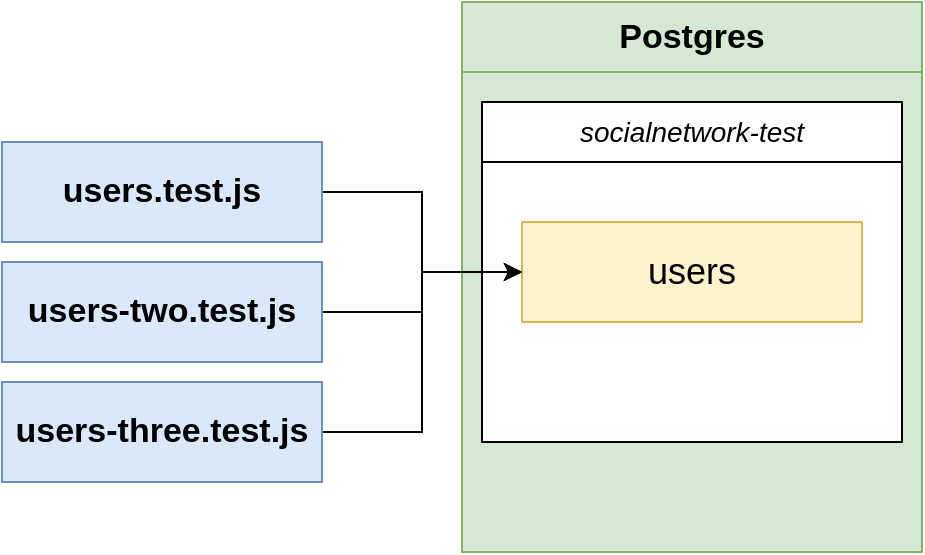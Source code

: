 <mxfile version="13.3.7" type="device" pages="11"><diagram id="vuDSCnmRpeo0D0nyXSw3" name="01 - parallel"><mxGraphModel dx="601" dy="370" grid="1" gridSize="10" guides="1" tooltips="1" connect="1" arrows="1" fold="1" page="1" pageScale="1" pageWidth="1920" pageHeight="1200" math="0" shadow="0"><root><mxCell id="0"/><mxCell id="1" parent="0"/><mxCell id="ft3cDRnlSaLujueHo6zO-4" value="" style="rounded=0;whiteSpace=wrap;html=1;fontSize=17;fillColor=#d5e8d4;strokeColor=#82b366;" vertex="1" parent="1"><mxGeometry x="800" y="335" width="230" height="240" as="geometry"/></mxCell><mxCell id="ft3cDRnlSaLujueHo6zO-5" value="Postgres" style="rounded=0;whiteSpace=wrap;html=1;fontSize=17;fillColor=#d5e8d4;strokeColor=#82b366;fontStyle=1" vertex="1" parent="1"><mxGeometry x="800" y="300" width="230" height="35" as="geometry"/></mxCell><mxCell id="ft3cDRnlSaLujueHo6zO-6" value="socialnetwork-test" style="rounded=0;whiteSpace=wrap;html=1;fontSize=14;fontStyle=2" vertex="1" parent="1"><mxGeometry x="810" y="350" width="210" height="30" as="geometry"/></mxCell><mxCell id="ft3cDRnlSaLujueHo6zO-7" value="" style="rounded=0;whiteSpace=wrap;html=1;fontSize=14;fontStyle=2" vertex="1" parent="1"><mxGeometry x="810" y="380" width="210" height="140" as="geometry"/></mxCell><mxCell id="ft3cDRnlSaLujueHo6zO-8" value="users" style="rounded=0;whiteSpace=wrap;html=1;fontSize=18;fillColor=#fff2cc;strokeColor=#d6b656;" vertex="1" parent="1"><mxGeometry x="830" y="410" width="170" height="50" as="geometry"/></mxCell><mxCell id="ft3cDRnlSaLujueHo6zO-11" style="edgeStyle=orthogonalEdgeStyle;rounded=0;orthogonalLoop=1;jettySize=auto;html=1;exitX=1;exitY=0.5;exitDx=0;exitDy=0;fontSize=14;" edge="1" parent="1" source="ft3cDRnlSaLujueHo6zO-1" target="ft3cDRnlSaLujueHo6zO-8"><mxGeometry relative="1" as="geometry"/></mxCell><mxCell id="ft3cDRnlSaLujueHo6zO-1" value="users.test.js" style="rounded=0;whiteSpace=wrap;html=1;fillColor=#dae8fc;strokeColor=#6c8ebf;fontStyle=1;fontSize=17;" vertex="1" parent="1"><mxGeometry x="570" y="370" width="160" height="50" as="geometry"/></mxCell><mxCell id="ft3cDRnlSaLujueHo6zO-12" style="edgeStyle=orthogonalEdgeStyle;rounded=0;orthogonalLoop=1;jettySize=auto;html=1;exitX=1;exitY=0.5;exitDx=0;exitDy=0;fontSize=14;" edge="1" parent="1" source="ft3cDRnlSaLujueHo6zO-2" target="ft3cDRnlSaLujueHo6zO-8"><mxGeometry relative="1" as="geometry"/></mxCell><mxCell id="ft3cDRnlSaLujueHo6zO-2" value="users-two.test.js" style="rounded=0;whiteSpace=wrap;html=1;fillColor=#dae8fc;strokeColor=#6c8ebf;fontStyle=1;fontSize=17;" vertex="1" parent="1"><mxGeometry x="570" y="430" width="160" height="50" as="geometry"/></mxCell><mxCell id="ft3cDRnlSaLujueHo6zO-14" style="edgeStyle=orthogonalEdgeStyle;rounded=0;orthogonalLoop=1;jettySize=auto;html=1;exitX=1;exitY=0.5;exitDx=0;exitDy=0;entryX=0;entryY=0.5;entryDx=0;entryDy=0;fontSize=14;" edge="1" parent="1" source="ft3cDRnlSaLujueHo6zO-3" target="ft3cDRnlSaLujueHo6zO-8"><mxGeometry relative="1" as="geometry"/></mxCell><mxCell id="ft3cDRnlSaLujueHo6zO-3" value="users-three.test.js" style="rounded=0;whiteSpace=wrap;html=1;fillColor=#dae8fc;strokeColor=#6c8ebf;fontStyle=1;fontSize=17;" vertex="1" parent="1"><mxGeometry x="570" y="490" width="160" height="50" as="geometry"/></mxCell></root></mxGraphModel></diagram><diagram id="CntzXAEx-nbScCWh3fRm" name="02 - db"><mxGraphModel dx="668" dy="412" grid="1" gridSize="10" guides="1" tooltips="1" connect="1" arrows="1" fold="1" page="1" pageScale="1" pageWidth="1920" pageHeight="1200" math="0" shadow="0"><root><mxCell id="CRnHemUaj2aZbQ3dBoL2-0"/><mxCell id="CRnHemUaj2aZbQ3dBoL2-1" parent="CRnHemUaj2aZbQ3dBoL2-0"/><mxCell id="t-bceWkKqr3QOYxH1Wuh-0" value="" style="rounded=0;whiteSpace=wrap;html=1;fontSize=17;fillColor=#d5e8d4;strokeColor=#82b366;" vertex="1" parent="CRnHemUaj2aZbQ3dBoL2-1"><mxGeometry x="800" y="335" width="230" height="295" as="geometry"/></mxCell><mxCell id="t-bceWkKqr3QOYxH1Wuh-1" value="Postgres" style="rounded=0;whiteSpace=wrap;html=1;fontSize=17;fillColor=#d5e8d4;strokeColor=#82b366;fontStyle=0" vertex="1" parent="CRnHemUaj2aZbQ3dBoL2-1"><mxGeometry x="800" y="300" width="230" height="35" as="geometry"/></mxCell><mxCell id="t-bceWkKqr3QOYxH1Wuh-2" value="socialnetwork-test-a" style="rounded=0;whiteSpace=wrap;html=1;fontSize=14;fontStyle=2" vertex="1" parent="CRnHemUaj2aZbQ3dBoL2-1"><mxGeometry x="810" y="350" width="210" height="30" as="geometry"/></mxCell><mxCell id="t-bceWkKqr3QOYxH1Wuh-3" value="" style="rounded=0;whiteSpace=wrap;html=1;fontSize=14;fontStyle=2" vertex="1" parent="CRnHemUaj2aZbQ3dBoL2-1"><mxGeometry x="810" y="380" width="210" height="50" as="geometry"/></mxCell><mxCell id="t-bceWkKqr3QOYxH1Wuh-4" value="users" style="rounded=0;whiteSpace=wrap;html=1;fontSize=18;fillColor=#fff2cc;strokeColor=#d6b656;" vertex="1" parent="CRnHemUaj2aZbQ3dBoL2-1"><mxGeometry x="825" y="388" width="180" height="30" as="geometry"/></mxCell><mxCell id="mavHOO6_C1VOex27pFKf-6" style="edgeStyle=orthogonalEdgeStyle;rounded=0;orthogonalLoop=1;jettySize=auto;html=1;exitX=1;exitY=0.5;exitDx=0;exitDy=0;fontSize=18;" edge="1" parent="CRnHemUaj2aZbQ3dBoL2-1" source="t-bceWkKqr3QOYxH1Wuh-6" target="t-bceWkKqr3QOYxH1Wuh-4"><mxGeometry relative="1" as="geometry"/></mxCell><mxCell id="t-bceWkKqr3QOYxH1Wuh-11" value="&lt;b&gt;Option #1&lt;br&gt;Each test file gets its own database&lt;br&gt;&lt;/b&gt;" style="rounded=0;whiteSpace=wrap;html=1;fontSize=18;fillColor=#f8cecc;strokeColor=#b85450;" vertex="1" parent="CRnHemUaj2aZbQ3dBoL2-1"><mxGeometry x="480" y="260" width="230" height="80" as="geometry"/></mxCell><mxCell id="mavHOO6_C1VOex27pFKf-0" value="socialnetwork-test-b" style="rounded=0;whiteSpace=wrap;html=1;fontSize=14;fontStyle=2" vertex="1" parent="CRnHemUaj2aZbQ3dBoL2-1"><mxGeometry x="810" y="440" width="210" height="30" as="geometry"/></mxCell><mxCell id="mavHOO6_C1VOex27pFKf-1" value="" style="rounded=0;whiteSpace=wrap;html=1;fontSize=14;fontStyle=2" vertex="1" parent="CRnHemUaj2aZbQ3dBoL2-1"><mxGeometry x="810" y="470" width="210" height="50" as="geometry"/></mxCell><mxCell id="mavHOO6_C1VOex27pFKf-2" value="users" style="rounded=0;whiteSpace=wrap;html=1;fontSize=18;fillColor=#fff2cc;strokeColor=#d6b656;" vertex="1" parent="CRnHemUaj2aZbQ3dBoL2-1"><mxGeometry x="825" y="478" width="180" height="30" as="geometry"/></mxCell><mxCell id="mavHOO6_C1VOex27pFKf-3" value="socialnetwork-test-c" style="rounded=0;whiteSpace=wrap;html=1;fontSize=14;fontStyle=2" vertex="1" parent="CRnHemUaj2aZbQ3dBoL2-1"><mxGeometry x="810" y="530" width="210" height="30" as="geometry"/></mxCell><mxCell id="mavHOO6_C1VOex27pFKf-4" value="" style="rounded=0;whiteSpace=wrap;html=1;fontSize=14;fontStyle=2" vertex="1" parent="CRnHemUaj2aZbQ3dBoL2-1"><mxGeometry x="810" y="560" width="210" height="50" as="geometry"/></mxCell><mxCell id="mavHOO6_C1VOex27pFKf-5" value="users" style="rounded=0;whiteSpace=wrap;html=1;fontSize=18;fillColor=#fff2cc;strokeColor=#d6b656;" vertex="1" parent="CRnHemUaj2aZbQ3dBoL2-1"><mxGeometry x="825" y="568" width="180" height="30" as="geometry"/></mxCell><mxCell id="t-bceWkKqr3QOYxH1Wuh-6" value="users.test.js" style="rounded=0;whiteSpace=wrap;html=1;fillColor=#dae8fc;strokeColor=#6c8ebf;fontStyle=0;fontSize=17;" vertex="1" parent="CRnHemUaj2aZbQ3dBoL2-1"><mxGeometry x="600" y="378" width="160" height="50" as="geometry"/></mxCell><mxCell id="mavHOO6_C1VOex27pFKf-8" style="edgeStyle=orthogonalEdgeStyle;rounded=0;orthogonalLoop=1;jettySize=auto;html=1;exitX=1;exitY=0.5;exitDx=0;exitDy=0;fontSize=18;" edge="1" parent="CRnHemUaj2aZbQ3dBoL2-1" source="t-bceWkKqr3QOYxH1Wuh-8" target="mavHOO6_C1VOex27pFKf-2"><mxGeometry relative="1" as="geometry"/></mxCell><mxCell id="t-bceWkKqr3QOYxH1Wuh-8" value="users-two.test.js" style="rounded=0;whiteSpace=wrap;html=1;fillColor=#dae8fc;strokeColor=#6c8ebf;fontStyle=0;fontSize=17;" vertex="1" parent="CRnHemUaj2aZbQ3dBoL2-1"><mxGeometry x="600" y="468" width="160" height="50" as="geometry"/></mxCell><mxCell id="mavHOO6_C1VOex27pFKf-9" style="edgeStyle=orthogonalEdgeStyle;rounded=0;orthogonalLoop=1;jettySize=auto;html=1;exitX=1;exitY=0.5;exitDx=0;exitDy=0;fontSize=18;" edge="1" parent="CRnHemUaj2aZbQ3dBoL2-1" source="t-bceWkKqr3QOYxH1Wuh-10" target="mavHOO6_C1VOex27pFKf-5"><mxGeometry relative="1" as="geometry"/></mxCell><mxCell id="t-bceWkKqr3QOYxH1Wuh-10" value="users-three.test.js" style="rounded=0;whiteSpace=wrap;html=1;fillColor=#dae8fc;strokeColor=#6c8ebf;fontStyle=0;fontSize=17;" vertex="1" parent="CRnHemUaj2aZbQ3dBoL2-1"><mxGeometry x="600" y="558" width="160" height="50" as="geometry"/></mxCell></root></mxGraphModel></diagram><diagram name="03 - schema" id="3Y2KND5anXi8g6RVpMYr"><mxGraphModel dx="715" dy="441" grid="1" gridSize="10" guides="1" tooltips="1" connect="1" arrows="1" fold="1" page="1" pageScale="1" pageWidth="1920" pageHeight="1200" math="0" shadow="0"><root><mxCell id="ctQiX5KwReds6U6XEX2a-0"/><mxCell id="ctQiX5KwReds6U6XEX2a-1" parent="ctQiX5KwReds6U6XEX2a-0"/><mxCell id="ctQiX5KwReds6U6XEX2a-2" value="" style="rounded=0;whiteSpace=wrap;html=1;fontSize=17;fillColor=#d5e8d4;strokeColor=#82b366;" vertex="1" parent="ctQiX5KwReds6U6XEX2a-1"><mxGeometry x="800" y="335" width="260" height="325" as="geometry"/></mxCell><mxCell id="ctQiX5KwReds6U6XEX2a-3" value="Postgres" style="rounded=0;whiteSpace=wrap;html=1;fontSize=17;fillColor=#d5e8d4;strokeColor=#82b366;fontStyle=0" vertex="1" parent="ctQiX5KwReds6U6XEX2a-1"><mxGeometry x="800" y="300" width="260" height="35" as="geometry"/></mxCell><mxCell id="ctQiX5KwReds6U6XEX2a-4" value="socialnetwork-test" style="rounded=0;whiteSpace=wrap;html=1;fontSize=14;fontStyle=2" vertex="1" parent="ctQiX5KwReds6U6XEX2a-1"><mxGeometry x="810" y="350" width="240" height="30" as="geometry"/></mxCell><mxCell id="ctQiX5KwReds6U6XEX2a-5" value="" style="rounded=0;whiteSpace=wrap;html=1;fontSize=14;fontStyle=2" vertex="1" parent="ctQiX5KwReds6U6XEX2a-1"><mxGeometry x="810" y="380" width="240" height="270" as="geometry"/></mxCell><mxCell id="ctQiX5KwReds6U6XEX2a-8" value="&lt;b&gt;Option #2&lt;br&gt;Each test file gets its own schema&lt;br&gt;&lt;/b&gt;" style="rounded=0;whiteSpace=wrap;html=1;fontSize=18;fillColor=#f8cecc;strokeColor=#b85450;" vertex="1" parent="ctQiX5KwReds6U6XEX2a-1"><mxGeometry x="480" y="290" width="230" height="80" as="geometry"/></mxCell><mxCell id="ctQiX5KwReds6U6XEX2a-20" value="Schema A" style="rounded=0;whiteSpace=wrap;html=1;fillColor=#e1d5e7;strokeColor=#9673a6;fontStyle=1;fontSize=17;" vertex="1" parent="ctQiX5KwReds6U6XEX2a-1"><mxGeometry x="820" y="388" width="220" height="32" as="geometry"/></mxCell><mxCell id="ctQiX5KwReds6U6XEX2a-21" value="" style="rounded=0;whiteSpace=wrap;html=1;fillColor=#e1d5e7;strokeColor=#9673a6;fontStyle=0;fontSize=17;" vertex="1" parent="ctQiX5KwReds6U6XEX2a-1"><mxGeometry x="820" y="420" width="220" height="40" as="geometry"/></mxCell><mxCell id="ctQiX5KwReds6U6XEX2a-6" value="users" style="rounded=0;whiteSpace=wrap;html=1;fontSize=18;fillColor=#fff2cc;strokeColor=#d6b656;" vertex="1" parent="ctQiX5KwReds6U6XEX2a-1"><mxGeometry x="870" y="425" width="120" height="30" as="geometry"/></mxCell><mxCell id="ctQiX5KwReds6U6XEX2a-22" value="Schema B" style="rounded=0;whiteSpace=wrap;html=1;fillColor=#e1d5e7;strokeColor=#9673a6;fontStyle=1;fontSize=17;" vertex="1" parent="ctQiX5KwReds6U6XEX2a-1"><mxGeometry x="820" y="480" width="220" height="32" as="geometry"/></mxCell><mxCell id="ctQiX5KwReds6U6XEX2a-23" value="" style="rounded=0;whiteSpace=wrap;html=1;fillColor=#e1d5e7;strokeColor=#9673a6;fontStyle=0;fontSize=17;" vertex="1" parent="ctQiX5KwReds6U6XEX2a-1"><mxGeometry x="820" y="512" width="220" height="40" as="geometry"/></mxCell><mxCell id="ctQiX5KwReds6U6XEX2a-24" value="users" style="rounded=0;whiteSpace=wrap;html=1;fontSize=18;fillColor=#fff2cc;strokeColor=#d6b656;" vertex="1" parent="ctQiX5KwReds6U6XEX2a-1"><mxGeometry x="870" y="517" width="120" height="30" as="geometry"/></mxCell><mxCell id="ctQiX5KwReds6U6XEX2a-25" value="Schema C" style="rounded=0;whiteSpace=wrap;html=1;fillColor=#e1d5e7;strokeColor=#9673a6;fontStyle=1;fontSize=17;" vertex="1" parent="ctQiX5KwReds6U6XEX2a-1"><mxGeometry x="820" y="570" width="220" height="32" as="geometry"/></mxCell><mxCell id="ctQiX5KwReds6U6XEX2a-26" value="" style="rounded=0;whiteSpace=wrap;html=1;fillColor=#e1d5e7;strokeColor=#9673a6;fontStyle=0;fontSize=17;" vertex="1" parent="ctQiX5KwReds6U6XEX2a-1"><mxGeometry x="820" y="602" width="220" height="40" as="geometry"/></mxCell><mxCell id="ctQiX5KwReds6U6XEX2a-27" value="users" style="rounded=0;whiteSpace=wrap;html=1;fontSize=18;fillColor=#fff2cc;strokeColor=#d6b656;" vertex="1" parent="ctQiX5KwReds6U6XEX2a-1"><mxGeometry x="870" y="607" width="120" height="30" as="geometry"/></mxCell><mxCell id="cOVexvlEdkXapG1M6KC_-0" style="edgeStyle=orthogonalEdgeStyle;rounded=0;orthogonalLoop=1;jettySize=auto;html=1;exitX=1;exitY=0.5;exitDx=0;exitDy=0;fontSize=18;" edge="1" parent="ctQiX5KwReds6U6XEX2a-1" source="ctQiX5KwReds6U6XEX2a-15" target="ctQiX5KwReds6U6XEX2a-6"><mxGeometry relative="1" as="geometry"/></mxCell><mxCell id="ctQiX5KwReds6U6XEX2a-15" value="users.test.js" style="rounded=0;whiteSpace=wrap;html=1;fillColor=#dae8fc;strokeColor=#6c8ebf;fontStyle=0;fontSize=17;" vertex="1" parent="ctQiX5KwReds6U6XEX2a-1"><mxGeometry x="600" y="415" width="160" height="50" as="geometry"/></mxCell><mxCell id="cOVexvlEdkXapG1M6KC_-1" style="edgeStyle=orthogonalEdgeStyle;rounded=0;orthogonalLoop=1;jettySize=auto;html=1;exitX=1;exitY=0.5;exitDx=0;exitDy=0;fontSize=18;" edge="1" parent="ctQiX5KwReds6U6XEX2a-1" source="ctQiX5KwReds6U6XEX2a-17" target="ctQiX5KwReds6U6XEX2a-24"><mxGeometry relative="1" as="geometry"/></mxCell><mxCell id="ctQiX5KwReds6U6XEX2a-17" value="users-two.test.js" style="rounded=0;whiteSpace=wrap;html=1;fillColor=#dae8fc;strokeColor=#6c8ebf;fontStyle=0;fontSize=17;" vertex="1" parent="ctQiX5KwReds6U6XEX2a-1"><mxGeometry x="600" y="507" width="160" height="50" as="geometry"/></mxCell><mxCell id="cOVexvlEdkXapG1M6KC_-2" style="edgeStyle=orthogonalEdgeStyle;rounded=0;orthogonalLoop=1;jettySize=auto;html=1;exitX=1;exitY=0.5;exitDx=0;exitDy=0;fontSize=18;" edge="1" parent="ctQiX5KwReds6U6XEX2a-1" source="ctQiX5KwReds6U6XEX2a-19" target="ctQiX5KwReds6U6XEX2a-27"><mxGeometry relative="1" as="geometry"/></mxCell><mxCell id="ctQiX5KwReds6U6XEX2a-19" value="users-three.test.js" style="rounded=0;whiteSpace=wrap;html=1;fillColor=#dae8fc;strokeColor=#6c8ebf;fontStyle=0;fontSize=17;" vertex="1" parent="ctQiX5KwReds6U6XEX2a-1"><mxGeometry x="600" y="597" width="160" height="50" as="geometry"/></mxCell></root></mxGraphModel></diagram><diagram id="_hakZHP1-dkaZkaGijeZ" name="04 - schema"><mxGraphModel dx="601" dy="370" grid="1" gridSize="10" guides="1" tooltips="1" connect="1" arrows="1" fold="1" page="1" pageScale="1" pageWidth="1920" pageHeight="1200" math="0" shadow="0"><root><mxCell id="OXQX4x4_9icRpgpsthlA-0"/><mxCell id="OXQX4x4_9icRpgpsthlA-1" parent="OXQX4x4_9icRpgpsthlA-0"/><mxCell id="SiDBxysRgTdZ364I7WBW-0" value="socialnetwork-test" style="rounded=0;whiteSpace=wrap;html=1;fontSize=14;fontStyle=2" vertex="1" parent="OXQX4x4_9icRpgpsthlA-1"><mxGeometry x="660" y="310" width="270" height="30" as="geometry"/></mxCell><mxCell id="SiDBxysRgTdZ364I7WBW-1" value="" style="rounded=0;whiteSpace=wrap;html=1;fontSize=14;fontStyle=2" vertex="1" parent="OXQX4x4_9icRpgpsthlA-1"><mxGeometry x="660" y="340" width="270" height="200" as="geometry"/></mxCell><mxCell id="B0Dufz7OBhiFS3Gj6agO-0" value="&quot;public&quot; schema" style="rounded=0;whiteSpace=wrap;html=1;fillColor=#e1d5e7;strokeColor=#9673a6;fontStyle=1;fontSize=15;" vertex="1" parent="OXQX4x4_9icRpgpsthlA-1"><mxGeometry x="670" y="350" width="250" height="20" as="geometry"/></mxCell><mxCell id="B0Dufz7OBhiFS3Gj6agO-1" value="" style="rounded=0;whiteSpace=wrap;html=1;fillColor=#e1d5e7;strokeColor=#9673a6;fontStyle=0;fontSize=17;" vertex="1" parent="OXQX4x4_9icRpgpsthlA-1"><mxGeometry x="670" y="370" width="250" height="60" as="geometry"/></mxCell><mxCell id="-oiCiBaHpLjiNIWVQB6G-0" value="Table" style="rounded=0;whiteSpace=wrap;html=1;fontSize=14;fillColor=#fff2cc;strokeColor=#d6b656;" vertex="1" parent="OXQX4x4_9icRpgpsthlA-1"><mxGeometry x="679" y="390" width="110" height="20" as="geometry"/></mxCell><mxCell id="-oiCiBaHpLjiNIWVQB6G-4" value="Table" style="rounded=0;whiteSpace=wrap;html=1;fontSize=14;fillColor=#fff2cc;strokeColor=#d6b656;" vertex="1" parent="OXQX4x4_9icRpgpsthlA-1"><mxGeometry x="800" y="390" width="110" height="20" as="geometry"/></mxCell><mxCell id="-oiCiBaHpLjiNIWVQB6G-5" value="&quot;asldkfjlkj&quot; schema" style="rounded=0;whiteSpace=wrap;html=1;fillColor=#e1d5e7;strokeColor=#9673a6;fontStyle=1;fontSize=15;" vertex="1" parent="OXQX4x4_9icRpgpsthlA-1"><mxGeometry x="670" y="450" width="250" height="20" as="geometry"/></mxCell><mxCell id="-oiCiBaHpLjiNIWVQB6G-6" value="" style="rounded=0;whiteSpace=wrap;html=1;fillColor=#e1d5e7;strokeColor=#9673a6;fontStyle=0;fontSize=17;" vertex="1" parent="OXQX4x4_9icRpgpsthlA-1"><mxGeometry x="670" y="470" width="250" height="60" as="geometry"/></mxCell><mxCell id="-oiCiBaHpLjiNIWVQB6G-7" value="Table" style="rounded=0;whiteSpace=wrap;html=1;fontSize=14;fillColor=#fff2cc;strokeColor=#d6b656;" vertex="1" parent="OXQX4x4_9icRpgpsthlA-1"><mxGeometry x="679" y="490" width="110" height="20" as="geometry"/></mxCell><mxCell id="-oiCiBaHpLjiNIWVQB6G-8" value="Table" style="rounded=0;whiteSpace=wrap;html=1;fontSize=14;fillColor=#fff2cc;strokeColor=#d6b656;" vertex="1" parent="OXQX4x4_9icRpgpsthlA-1"><mxGeometry x="800" y="490" width="110" height="20" as="geometry"/></mxCell><mxCell id="-oiCiBaHpLjiNIWVQB6G-14" value="Schemas are like folders to organize things in a database" style="rounded=0;whiteSpace=wrap;html=1;fontSize=14;fillColor=#f5f5f5;strokeColor=#666666;fontColor=#333333;" vertex="1" parent="OXQX4x4_9icRpgpsthlA-1"><mxGeometry x="410" y="360" width="200" height="50" as="geometry"/></mxCell><mxCell id="-oiCiBaHpLjiNIWVQB6G-15" value="Every database gets a default schema called 'public'" style="rounded=0;whiteSpace=wrap;html=1;fontSize=14;fillColor=#f5f5f5;strokeColor=#666666;fontColor=#333333;" vertex="1" parent="OXQX4x4_9icRpgpsthlA-1"><mxGeometry x="410" y="415" width="200" height="50" as="geometry"/></mxCell><mxCell id="-oiCiBaHpLjiNIWVQB6G-16" value="Each schema can have its own separate copy of a table" style="rounded=0;whiteSpace=wrap;html=1;fontSize=14;fillColor=#f5f5f5;strokeColor=#666666;fontColor=#333333;" vertex="1" parent="OXQX4x4_9icRpgpsthlA-1"><mxGeometry x="410" y="470" width="200" height="50" as="geometry"/></mxCell></root></mxGraphModel></diagram><diagram name="05 - schema" id="KJG-aSWzJykAkXh1KiiK"><mxGraphModel dx="715" dy="441" grid="1" gridSize="10" guides="1" tooltips="1" connect="1" arrows="1" fold="1" page="1" pageScale="1" pageWidth="1920" pageHeight="1200" math="0" shadow="0"><root><mxCell id="QbfD4X7klfi_lwTS7TUj-0"/><mxCell id="QbfD4X7klfi_lwTS7TUj-1" parent="QbfD4X7klfi_lwTS7TUj-0"/><mxCell id="QbfD4X7klfi_lwTS7TUj-2" value="" style="rounded=0;whiteSpace=wrap;html=1;fontSize=17;fillColor=#d5e8d4;strokeColor=#82b366;" vertex="1" parent="QbfD4X7klfi_lwTS7TUj-1"><mxGeometry x="800" y="335" width="260" height="325" as="geometry"/></mxCell><mxCell id="QbfD4X7klfi_lwTS7TUj-3" value="Postgres" style="rounded=0;whiteSpace=wrap;html=1;fontSize=17;fillColor=#d5e8d4;strokeColor=#82b366;fontStyle=0" vertex="1" parent="QbfD4X7klfi_lwTS7TUj-1"><mxGeometry x="800" y="300" width="260" height="35" as="geometry"/></mxCell><mxCell id="QbfD4X7klfi_lwTS7TUj-4" value="socialnetwork-test" style="rounded=0;whiteSpace=wrap;html=1;fontSize=14;fontStyle=2" vertex="1" parent="QbfD4X7klfi_lwTS7TUj-1"><mxGeometry x="810" y="350" width="240" height="30" as="geometry"/></mxCell><mxCell id="QbfD4X7klfi_lwTS7TUj-5" value="" style="rounded=0;whiteSpace=wrap;html=1;fontSize=14;fontStyle=2" vertex="1" parent="QbfD4X7klfi_lwTS7TUj-1"><mxGeometry x="810" y="380" width="240" height="270" as="geometry"/></mxCell><mxCell id="QbfD4X7klfi_lwTS7TUj-7" value="Schema A" style="rounded=0;whiteSpace=wrap;html=1;fillColor=#e1d5e7;strokeColor=#9673a6;fontStyle=1;fontSize=17;" vertex="1" parent="QbfD4X7klfi_lwTS7TUj-1"><mxGeometry x="820" y="388" width="220" height="32" as="geometry"/></mxCell><mxCell id="QbfD4X7klfi_lwTS7TUj-8" value="" style="rounded=0;whiteSpace=wrap;html=1;fillColor=#e1d5e7;strokeColor=#9673a6;fontStyle=0;fontSize=17;" vertex="1" parent="QbfD4X7klfi_lwTS7TUj-1"><mxGeometry x="820" y="420" width="220" height="40" as="geometry"/></mxCell><mxCell id="QbfD4X7klfi_lwTS7TUj-9" value="users" style="rounded=0;whiteSpace=wrap;html=1;fontSize=18;fillColor=#fff2cc;strokeColor=#d6b656;" vertex="1" parent="QbfD4X7klfi_lwTS7TUj-1"><mxGeometry x="870" y="425" width="120" height="30" as="geometry"/></mxCell><mxCell id="QbfD4X7klfi_lwTS7TUj-10" value="Schema B" style="rounded=0;whiteSpace=wrap;html=1;fillColor=#e1d5e7;strokeColor=#9673a6;fontStyle=1;fontSize=17;" vertex="1" parent="QbfD4X7klfi_lwTS7TUj-1"><mxGeometry x="820" y="480" width="220" height="32" as="geometry"/></mxCell><mxCell id="QbfD4X7klfi_lwTS7TUj-11" value="" style="rounded=0;whiteSpace=wrap;html=1;fillColor=#e1d5e7;strokeColor=#9673a6;fontStyle=0;fontSize=17;" vertex="1" parent="QbfD4X7klfi_lwTS7TUj-1"><mxGeometry x="820" y="512" width="220" height="40" as="geometry"/></mxCell><mxCell id="QbfD4X7klfi_lwTS7TUj-12" value="users" style="rounded=0;whiteSpace=wrap;html=1;fontSize=18;fillColor=#fff2cc;strokeColor=#d6b656;" vertex="1" parent="QbfD4X7klfi_lwTS7TUj-1"><mxGeometry x="870" y="517" width="120" height="30" as="geometry"/></mxCell><mxCell id="QbfD4X7klfi_lwTS7TUj-13" value="Schema C" style="rounded=0;whiteSpace=wrap;html=1;fillColor=#e1d5e7;strokeColor=#9673a6;fontStyle=1;fontSize=17;" vertex="1" parent="QbfD4X7klfi_lwTS7TUj-1"><mxGeometry x="820" y="570" width="220" height="32" as="geometry"/></mxCell><mxCell id="QbfD4X7klfi_lwTS7TUj-14" value="" style="rounded=0;whiteSpace=wrap;html=1;fillColor=#e1d5e7;strokeColor=#9673a6;fontStyle=0;fontSize=17;" vertex="1" parent="QbfD4X7klfi_lwTS7TUj-1"><mxGeometry x="820" y="602" width="220" height="40" as="geometry"/></mxCell><mxCell id="QbfD4X7klfi_lwTS7TUj-15" value="users" style="rounded=0;whiteSpace=wrap;html=1;fontSize=18;fillColor=#fff2cc;strokeColor=#d6b656;" vertex="1" parent="QbfD4X7klfi_lwTS7TUj-1"><mxGeometry x="870" y="607" width="120" height="30" as="geometry"/></mxCell><mxCell id="QbfD4X7klfi_lwTS7TUj-16" style="edgeStyle=orthogonalEdgeStyle;rounded=0;orthogonalLoop=1;jettySize=auto;html=1;exitX=1;exitY=0.5;exitDx=0;exitDy=0;fontSize=18;" edge="1" parent="QbfD4X7klfi_lwTS7TUj-1" source="QbfD4X7klfi_lwTS7TUj-17" target="QbfD4X7klfi_lwTS7TUj-9"><mxGeometry relative="1" as="geometry"/></mxCell><mxCell id="QbfD4X7klfi_lwTS7TUj-17" value="users.test.js" style="rounded=0;whiteSpace=wrap;html=1;fillColor=#dae8fc;strokeColor=#6c8ebf;fontStyle=0;fontSize=17;" vertex="1" parent="QbfD4X7klfi_lwTS7TUj-1"><mxGeometry x="600" y="415" width="160" height="50" as="geometry"/></mxCell><mxCell id="QbfD4X7klfi_lwTS7TUj-18" style="edgeStyle=orthogonalEdgeStyle;rounded=0;orthogonalLoop=1;jettySize=auto;html=1;exitX=1;exitY=0.5;exitDx=0;exitDy=0;fontSize=18;" edge="1" parent="QbfD4X7klfi_lwTS7TUj-1" source="QbfD4X7klfi_lwTS7TUj-19" target="QbfD4X7klfi_lwTS7TUj-12"><mxGeometry relative="1" as="geometry"/></mxCell><mxCell id="QbfD4X7klfi_lwTS7TUj-19" value="users-two.test.js" style="rounded=0;whiteSpace=wrap;html=1;fillColor=#dae8fc;strokeColor=#6c8ebf;fontStyle=0;fontSize=17;" vertex="1" parent="QbfD4X7klfi_lwTS7TUj-1"><mxGeometry x="600" y="507" width="160" height="50" as="geometry"/></mxCell><mxCell id="QbfD4X7klfi_lwTS7TUj-20" style="edgeStyle=orthogonalEdgeStyle;rounded=0;orthogonalLoop=1;jettySize=auto;html=1;exitX=1;exitY=0.5;exitDx=0;exitDy=0;fontSize=18;" edge="1" parent="QbfD4X7klfi_lwTS7TUj-1" source="QbfD4X7klfi_lwTS7TUj-21" target="QbfD4X7klfi_lwTS7TUj-15"><mxGeometry relative="1" as="geometry"/></mxCell><mxCell id="QbfD4X7klfi_lwTS7TUj-21" value="users-three.test.js" style="rounded=0;whiteSpace=wrap;html=1;fillColor=#dae8fc;strokeColor=#6c8ebf;fontStyle=0;fontSize=17;" vertex="1" parent="QbfD4X7klfi_lwTS7TUj-1"><mxGeometry x="600" y="597" width="160" height="50" as="geometry"/></mxCell><mxCell id="QbfD4X7klfi_lwTS7TUj-24" style="edgeStyle=orthogonalEdgeStyle;rounded=0;orthogonalLoop=1;jettySize=auto;html=1;exitX=1;exitY=0.5;exitDx=0;exitDy=0;fontSize=14;" edge="1" parent="QbfD4X7klfi_lwTS7TUj-1" source="QbfD4X7klfi_lwTS7TUj-23" target="QbfD4X7klfi_lwTS7TUj-17"><mxGeometry relative="1" as="geometry"/></mxCell><mxCell id="QbfD4X7klfi_lwTS7TUj-23" value="Tell this test file to use Schema A" style="rounded=0;whiteSpace=wrap;html=1;fontSize=14;fillColor=#f5f5f5;strokeColor=#666666;fontColor=#333333;" vertex="1" parent="QbfD4X7klfi_lwTS7TUj-1"><mxGeometry x="400" y="415" width="160" height="50" as="geometry"/></mxCell><mxCell id="QbfD4X7klfi_lwTS7TUj-26" style="edgeStyle=orthogonalEdgeStyle;rounded=0;orthogonalLoop=1;jettySize=auto;html=1;exitX=1;exitY=0.5;exitDx=0;exitDy=0;fontSize=14;" edge="1" parent="QbfD4X7klfi_lwTS7TUj-1" source="QbfD4X7klfi_lwTS7TUj-25" target="QbfD4X7klfi_lwTS7TUj-19"><mxGeometry relative="1" as="geometry"/></mxCell><mxCell id="QbfD4X7klfi_lwTS7TUj-25" value="Tell this test file to use Schema B" style="rounded=0;whiteSpace=wrap;html=1;fontSize=14;fillColor=#f5f5f5;strokeColor=#666666;fontColor=#333333;" vertex="1" parent="QbfD4X7klfi_lwTS7TUj-1"><mxGeometry x="400" y="507" width="160" height="50" as="geometry"/></mxCell><mxCell id="QbfD4X7klfi_lwTS7TUj-28" style="edgeStyle=orthogonalEdgeStyle;rounded=0;orthogonalLoop=1;jettySize=auto;html=1;exitX=1;exitY=0.5;exitDx=0;exitDy=0;fontSize=14;" edge="1" parent="QbfD4X7klfi_lwTS7TUj-1" source="QbfD4X7klfi_lwTS7TUj-27" target="QbfD4X7klfi_lwTS7TUj-21"><mxGeometry relative="1" as="geometry"/></mxCell><mxCell id="QbfD4X7klfi_lwTS7TUj-27" value="Tell this test file to use Schema C" style="rounded=0;whiteSpace=wrap;html=1;fontSize=14;fillColor=#f5f5f5;strokeColor=#666666;fontColor=#333333;" vertex="1" parent="QbfD4X7klfi_lwTS7TUj-1"><mxGeometry x="400" y="597" width="160" height="50" as="geometry"/></mxCell></root></mxGraphModel></diagram><diagram name="06 - schema" id="C5vvvNUQVT1CdIv8L-JR"><mxGraphModel dx="653" dy="403" grid="1" gridSize="10" guides="1" tooltips="1" connect="1" arrows="1" fold="1" page="1" pageScale="1" pageWidth="1920" pageHeight="1200" math="0" shadow="0"><root><mxCell id="yLAeVXbb-Ll2uoCVFT4Y-0"/><mxCell id="yLAeVXbb-Ll2uoCVFT4Y-1" parent="yLAeVXbb-Ll2uoCVFT4Y-0"/><mxCell id="yLAeVXbb-Ll2uoCVFT4Y-2" value="" style="rounded=0;whiteSpace=wrap;html=1;fontSize=17;fillColor=#d5e8d4;strokeColor=#82b366;" vertex="1" parent="yLAeVXbb-Ll2uoCVFT4Y-1"><mxGeometry x="800" y="335" width="510" height="195" as="geometry"/></mxCell><mxCell id="yLAeVXbb-Ll2uoCVFT4Y-3" value="Postgres" style="rounded=0;whiteSpace=wrap;html=1;fontSize=17;fillColor=#d5e8d4;strokeColor=#82b366;fontStyle=0" vertex="1" parent="yLAeVXbb-Ll2uoCVFT4Y-1"><mxGeometry x="800" y="300" width="510" height="35" as="geometry"/></mxCell><mxCell id="yLAeVXbb-Ll2uoCVFT4Y-4" value="socialnetwork-test" style="rounded=0;whiteSpace=wrap;html=1;fontSize=14;fontStyle=2" vertex="1" parent="yLAeVXbb-Ll2uoCVFT4Y-1"><mxGeometry x="815" y="352.5" width="480" height="30" as="geometry"/></mxCell><mxCell id="yLAeVXbb-Ll2uoCVFT4Y-5" value="" style="rounded=0;whiteSpace=wrap;html=1;fontSize=14;fontStyle=2" vertex="1" parent="yLAeVXbb-Ll2uoCVFT4Y-1"><mxGeometry x="815" y="382.5" width="480" height="137.5" as="geometry"/></mxCell><mxCell id="yLAeVXbb-Ll2uoCVFT4Y-6" value="Schema &quot;public&quot;" style="rounded=0;whiteSpace=wrap;html=1;fillColor=#e1d5e7;strokeColor=#9673a6;fontStyle=1;fontSize=17;" vertex="1" parent="yLAeVXbb-Ll2uoCVFT4Y-1"><mxGeometry x="852.5" y="410" width="175" height="32" as="geometry"/></mxCell><mxCell id="yLAeVXbb-Ll2uoCVFT4Y-7" value="" style="rounded=0;whiteSpace=wrap;html=1;fillColor=#e1d5e7;strokeColor=#9673a6;fontStyle=0;fontSize=17;" vertex="1" parent="yLAeVXbb-Ll2uoCVFT4Y-1"><mxGeometry x="852.5" y="442" width="175" height="40" as="geometry"/></mxCell><mxCell id="yLAeVXbb-Ll2uoCVFT4Y-8" value="users" style="rounded=0;whiteSpace=wrap;html=1;fontSize=18;fillColor=#fff2cc;strokeColor=#d6b656;" vertex="1" parent="yLAeVXbb-Ll2uoCVFT4Y-1"><mxGeometry x="880" y="450" width="120" height="24" as="geometry"/></mxCell><mxCell id="yLAeVXbb-Ll2uoCVFT4Y-27" value="Schema &quot;test&quot;" style="rounded=0;whiteSpace=wrap;html=1;fillColor=#e1d5e7;strokeColor=#9673a6;fontStyle=1;fontSize=17;" vertex="1" parent="yLAeVXbb-Ll2uoCVFT4Y-1"><mxGeometry x="1082.5" y="410" width="175" height="32" as="geometry"/></mxCell><mxCell id="yLAeVXbb-Ll2uoCVFT4Y-28" value="" style="rounded=0;whiteSpace=wrap;html=1;fillColor=#e1d5e7;strokeColor=#9673a6;fontStyle=0;fontSize=17;" vertex="1" parent="yLAeVXbb-Ll2uoCVFT4Y-1"><mxGeometry x="1082.5" y="442" width="175" height="40" as="geometry"/></mxCell><mxCell id="yLAeVXbb-Ll2uoCVFT4Y-29" value="users" style="rounded=0;whiteSpace=wrap;html=1;fontSize=18;fillColor=#fff2cc;strokeColor=#d6b656;" vertex="1" parent="yLAeVXbb-Ll2uoCVFT4Y-1"><mxGeometry x="1110" y="450" width="120" height="24" as="geometry"/></mxCell></root></mxGraphModel></diagram><diagram name="07 - search" id="tJLEkP2FC0P5Pf6HBLsu"><mxGraphModel dx="613" dy="378" grid="1" gridSize="10" guides="1" tooltips="1" connect="1" arrows="1" fold="1" page="1" pageScale="1" pageWidth="1920" pageHeight="1200" math="0" shadow="0"><root><mxCell id="SMxXMAINuIYWwOm0rTwd-0"/><mxCell id="SMxXMAINuIYWwOm0rTwd-1" parent="SMxXMAINuIYWwOm0rTwd-0"/><mxCell id="SMxXMAINuIYWwOm0rTwd-6" value="Schema &quot;public&quot;" style="rounded=0;whiteSpace=wrap;html=1;fillColor=#e1d5e7;strokeColor=#9673a6;fontStyle=0;fontSize=17;" vertex="1" parent="SMxXMAINuIYWwOm0rTwd-1"><mxGeometry x="867.5" y="630" width="175" height="32" as="geometry"/></mxCell><mxCell id="SMxXMAINuIYWwOm0rTwd-7" value="" style="rounded=0;whiteSpace=wrap;html=1;fillColor=#e1d5e7;strokeColor=#9673a6;fontStyle=0;fontSize=17;" vertex="1" parent="SMxXMAINuIYWwOm0rTwd-1"><mxGeometry x="867.5" y="662" width="175" height="40" as="geometry"/></mxCell><mxCell id="SMxXMAINuIYWwOm0rTwd-8" value="users" style="rounded=0;whiteSpace=wrap;html=1;fontSize=18;fillColor=#fff2cc;strokeColor=#d6b656;" vertex="1" parent="SMxXMAINuIYWwOm0rTwd-1"><mxGeometry x="895" y="670" width="120" height="24" as="geometry"/></mxCell><mxCell id="SMxXMAINuIYWwOm0rTwd-9" value="Schema &quot;test&quot;" style="rounded=0;whiteSpace=wrap;html=1;fillColor=#e1d5e7;strokeColor=#9673a6;fontStyle=0;fontSize=17;" vertex="1" parent="SMxXMAINuIYWwOm0rTwd-1"><mxGeometry x="1097.5" y="630" width="175" height="32" as="geometry"/></mxCell><mxCell id="SMxXMAINuIYWwOm0rTwd-10" value="" style="rounded=0;whiteSpace=wrap;html=1;fillColor=#e1d5e7;strokeColor=#9673a6;fontStyle=0;fontSize=17;" vertex="1" parent="SMxXMAINuIYWwOm0rTwd-1"><mxGeometry x="1097.5" y="662" width="175" height="40" as="geometry"/></mxCell><mxCell id="SMxXMAINuIYWwOm0rTwd-11" value="users" style="rounded=0;whiteSpace=wrap;html=1;fontSize=18;fillColor=#fff2cc;strokeColor=#d6b656;" vertex="1" parent="SMxXMAINuIYWwOm0rTwd-1"><mxGeometry x="1125" y="670" width="120" height="24" as="geometry"/></mxCell><mxCell id="SMxXMAINuIYWwOm0rTwd-15" style="edgeStyle=orthogonalEdgeStyle;rounded=0;orthogonalLoop=1;jettySize=auto;html=1;exitX=0.5;exitY=1;exitDx=0;exitDy=0;fontSize=14;" edge="1" parent="SMxXMAINuIYWwOm0rTwd-1" source="SMxXMAINuIYWwOm0rTwd-12" target="SMxXMAINuIYWwOm0rTwd-14"><mxGeometry relative="1" as="geometry"/></mxCell><mxCell id="SMxXMAINuIYWwOm0rTwd-12" value="SELECT * FROM users;" style="rounded=0;whiteSpace=wrap;html=1;fontSize=19;fontStyle=1;fillColor=#dae8fc;strokeColor=#6c8ebf;" vertex="1" parent="SMxXMAINuIYWwOm0rTwd-1"><mxGeometry x="915" y="410" width="310" height="50" as="geometry"/></mxCell><mxCell id="SMxXMAINuIYWwOm0rTwd-16" style="edgeStyle=orthogonalEdgeStyle;rounded=0;orthogonalLoop=1;jettySize=auto;html=1;exitX=0.5;exitY=1;exitDx=0;exitDy=0;fontSize=14;" edge="1" parent="SMxXMAINuIYWwOm0rTwd-1" source="SMxXMAINuIYWwOm0rTwd-14" target="SMxXMAINuIYWwOm0rTwd-6"><mxGeometry relative="1" as="geometry"/></mxCell><mxCell id="SMxXMAINuIYWwOm0rTwd-17" style="edgeStyle=orthogonalEdgeStyle;rounded=0;orthogonalLoop=1;jettySize=auto;html=1;exitX=0.5;exitY=1;exitDx=0;exitDy=0;fontSize=14;" edge="1" parent="SMxXMAINuIYWwOm0rTwd-1" source="SMxXMAINuIYWwOm0rTwd-14" target="SMxXMAINuIYWwOm0rTwd-9"><mxGeometry relative="1" as="geometry"/></mxCell><mxCell id="SMxXMAINuIYWwOm0rTwd-14" value="Hmmm, two 'users' tables exist in this DB, which should I use?" style="rounded=0;whiteSpace=wrap;html=1;fontSize=14;fontStyle=2;fillColor=#f8cecc;strokeColor=#b85450;" vertex="1" parent="SMxXMAINuIYWwOm0rTwd-1"><mxGeometry x="932.5" y="510" width="275" height="50" as="geometry"/></mxCell></root></mxGraphModel></diagram><diagram name="08 - searchpath" id="8tTh8wfRcZSXHGJ78nP1"><mxGraphModel dx="567" dy="349" grid="1" gridSize="10" guides="1" tooltips="1" connect="1" arrows="1" fold="1" page="1" pageScale="1" pageWidth="1920" pageHeight="1200" math="0" shadow="0"><root><mxCell id="HfATY8bb9P3PpLyJb51i-0"/><mxCell id="HfATY8bb9P3PpLyJb51i-1" parent="HfATY8bb9P3PpLyJb51i-0"/><mxCell id="HfATY8bb9P3PpLyJb51i-2" value="Schema &quot;public&quot;" style="rounded=0;whiteSpace=wrap;html=1;fillColor=#e1d5e7;strokeColor=#9673a6;fontStyle=0;fontSize=17;" vertex="1" parent="HfATY8bb9P3PpLyJb51i-1"><mxGeometry x="867.5" y="630" width="175" height="32" as="geometry"/></mxCell><mxCell id="HfATY8bb9P3PpLyJb51i-3" value="" style="rounded=0;whiteSpace=wrap;html=1;fillColor=#e1d5e7;strokeColor=#9673a6;fontStyle=0;fontSize=17;" vertex="1" parent="HfATY8bb9P3PpLyJb51i-1"><mxGeometry x="867.5" y="662" width="175" height="40" as="geometry"/></mxCell><mxCell id="HfATY8bb9P3PpLyJb51i-4" value="users" style="rounded=0;whiteSpace=wrap;html=1;fontSize=18;fillColor=#fff2cc;strokeColor=#d6b656;" vertex="1" parent="HfATY8bb9P3PpLyJb51i-1"><mxGeometry x="895" y="670" width="120" height="24" as="geometry"/></mxCell><mxCell id="HfATY8bb9P3PpLyJb51i-5" value="Schema &quot;test&quot;" style="rounded=0;whiteSpace=wrap;html=1;fillColor=#e1d5e7;strokeColor=#9673a6;fontStyle=0;fontSize=17;" vertex="1" parent="HfATY8bb9P3PpLyJb51i-1"><mxGeometry x="1097.5" y="630" width="175" height="32" as="geometry"/></mxCell><mxCell id="HfATY8bb9P3PpLyJb51i-6" value="" style="rounded=0;whiteSpace=wrap;html=1;fillColor=#e1d5e7;strokeColor=#9673a6;fontStyle=0;fontSize=17;" vertex="1" parent="HfATY8bb9P3PpLyJb51i-1"><mxGeometry x="1097.5" y="662" width="175" height="40" as="geometry"/></mxCell><mxCell id="HfATY8bb9P3PpLyJb51i-7" value="users" style="rounded=0;whiteSpace=wrap;html=1;fontSize=18;fillColor=#fff2cc;strokeColor=#d6b656;" vertex="1" parent="HfATY8bb9P3PpLyJb51i-1"><mxGeometry x="1125" y="670" width="120" height="24" as="geometry"/></mxCell><mxCell id="HfATY8bb9P3PpLyJb51i-8" style="edgeStyle=orthogonalEdgeStyle;rounded=0;orthogonalLoop=1;jettySize=auto;html=1;exitX=0.5;exitY=1;exitDx=0;exitDy=0;fontSize=14;" edge="1" parent="HfATY8bb9P3PpLyJb51i-1" source="HfATY8bb9P3PpLyJb51i-9" target="HfATY8bb9P3PpLyJb51i-12"><mxGeometry relative="1" as="geometry"/></mxCell><mxCell id="HfATY8bb9P3PpLyJb51i-9" value="SELECT * FROM users;" style="rounded=0;whiteSpace=wrap;html=1;fontSize=19;fontStyle=1;fillColor=#dae8fc;strokeColor=#6c8ebf;" vertex="1" parent="HfATY8bb9P3PpLyJb51i-1"><mxGeometry x="915" y="410" width="310" height="50" as="geometry"/></mxCell><mxCell id="HfATY8bb9P3PpLyJb51i-10" style="edgeStyle=orthogonalEdgeStyle;rounded=0;orthogonalLoop=1;jettySize=auto;html=1;exitX=0.5;exitY=1;exitDx=0;exitDy=0;fontSize=14;" edge="1" parent="HfATY8bb9P3PpLyJb51i-1" source="HfATY8bb9P3PpLyJb51i-12" target="HfATY8bb9P3PpLyJb51i-2"><mxGeometry relative="1" as="geometry"/></mxCell><mxCell id="HfATY8bb9P3PpLyJb51i-11" style="edgeStyle=orthogonalEdgeStyle;rounded=0;orthogonalLoop=1;jettySize=auto;html=1;exitX=0.5;exitY=1;exitDx=0;exitDy=0;fontSize=14;" edge="1" parent="HfATY8bb9P3PpLyJb51i-1" source="HfATY8bb9P3PpLyJb51i-12" target="HfATY8bb9P3PpLyJb51i-5"><mxGeometry relative="1" as="geometry"/></mxCell><mxCell id="HfATY8bb9P3PpLyJb51i-12" value="search_path = test, public" style="rounded=0;whiteSpace=wrap;html=1;fontSize=14;fontStyle=0;fillColor=#f8cecc;strokeColor=#b85450;" vertex="1" parent="HfATY8bb9P3PpLyJb51i-1"><mxGeometry x="932.5" y="510" width="275" height="50" as="geometry"/></mxCell><mxCell id="HfATY8bb9P3PpLyJb51i-14" value="First try a schema with the same name as the current user, then fall back to public" style="text;html=1;strokeColor=none;fillColor=none;align=left;verticalAlign=middle;whiteSpace=wrap;rounded=0;fontSize=14;fontStyle=2" vertex="1" parent="HfATY8bb9P3PpLyJb51i-1"><mxGeometry x="1212" y="525" width="150" height="20" as="geometry"/></mxCell></root></mxGraphModel></diagram><diagram name="09 - path" id="EryCa5PbnqDlHrAPBRfA"><mxGraphModel dx="589" dy="363" grid="1" gridSize="10" guides="1" tooltips="1" connect="1" arrows="1" fold="1" page="1" pageScale="1" pageWidth="1920" pageHeight="1200" math="0" shadow="0"><root><mxCell id="3ruu1i_-42QneljYebkx-0"/><mxCell id="3ruu1i_-42QneljYebkx-1" parent="3ruu1i_-42QneljYebkx-0"/><mxCell id="3ruu1i_-42QneljYebkx-2" value="Schema &quot;public&quot;" style="rounded=0;whiteSpace=wrap;html=1;fillColor=#e1d5e7;strokeColor=#9673a6;fontStyle=0;fontSize=17;" vertex="1" parent="3ruu1i_-42QneljYebkx-1"><mxGeometry x="867.5" y="630" width="175" height="32" as="geometry"/></mxCell><mxCell id="3ruu1i_-42QneljYebkx-3" value="" style="rounded=0;whiteSpace=wrap;html=1;fillColor=#e1d5e7;strokeColor=#9673a6;fontStyle=0;fontSize=17;" vertex="1" parent="3ruu1i_-42QneljYebkx-1"><mxGeometry x="867.5" y="662" width="175" height="40" as="geometry"/></mxCell><mxCell id="3ruu1i_-42QneljYebkx-4" value="users" style="rounded=0;whiteSpace=wrap;html=1;fontSize=18;fillColor=#fff2cc;strokeColor=#d6b656;" vertex="1" parent="3ruu1i_-42QneljYebkx-1"><mxGeometry x="895" y="670" width="120" height="24" as="geometry"/></mxCell><mxCell id="3ruu1i_-42QneljYebkx-5" value="Schema &quot;test&quot;" style="rounded=0;whiteSpace=wrap;html=1;fillColor=#e1d5e7;strokeColor=#9673a6;fontStyle=0;fontSize=17;" vertex="1" parent="3ruu1i_-42QneljYebkx-1"><mxGeometry x="1097.5" y="630" width="175" height="32" as="geometry"/></mxCell><mxCell id="3ruu1i_-42QneljYebkx-6" value="" style="rounded=0;whiteSpace=wrap;html=1;fillColor=#e1d5e7;strokeColor=#9673a6;fontStyle=0;fontSize=17;" vertex="1" parent="3ruu1i_-42QneljYebkx-1"><mxGeometry x="1097.5" y="662" width="175" height="40" as="geometry"/></mxCell><mxCell id="3ruu1i_-42QneljYebkx-7" value="users" style="rounded=0;whiteSpace=wrap;html=1;fontSize=18;fillColor=#fff2cc;strokeColor=#d6b656;" vertex="1" parent="3ruu1i_-42QneljYebkx-1"><mxGeometry x="1125" y="670" width="120" height="24" as="geometry"/></mxCell><mxCell id="3ruu1i_-42QneljYebkx-8" style="edgeStyle=orthogonalEdgeStyle;rounded=0;orthogonalLoop=1;jettySize=auto;html=1;exitX=0.5;exitY=1;exitDx=0;exitDy=0;fontSize=14;" edge="1" parent="3ruu1i_-42QneljYebkx-1" source="3ruu1i_-42QneljYebkx-9" target="3ruu1i_-42QneljYebkx-12"><mxGeometry relative="1" as="geometry"/></mxCell><mxCell id="3ruu1i_-42QneljYebkx-9" value="SELECT * FROM users;" style="rounded=0;whiteSpace=wrap;html=1;fontSize=19;fontStyle=1;fillColor=#dae8fc;strokeColor=#6c8ebf;" vertex="1" parent="3ruu1i_-42QneljYebkx-1"><mxGeometry x="915" y="410" width="310" height="50" as="geometry"/></mxCell><mxCell id="3ruu1i_-42QneljYebkx-10" style="edgeStyle=orthogonalEdgeStyle;rounded=0;orthogonalLoop=1;jettySize=auto;html=1;exitX=0.5;exitY=1;exitDx=0;exitDy=0;fontSize=14;" edge="1" parent="3ruu1i_-42QneljYebkx-1" source="3ruu1i_-42QneljYebkx-12" target="3ruu1i_-42QneljYebkx-2"><mxGeometry relative="1" as="geometry"/></mxCell><mxCell id="3ruu1i_-42QneljYebkx-11" style="edgeStyle=orthogonalEdgeStyle;rounded=0;orthogonalLoop=1;jettySize=auto;html=1;exitX=0.5;exitY=1;exitDx=0;exitDy=0;fontSize=14;" edge="1" parent="3ruu1i_-42QneljYebkx-1" source="3ruu1i_-42QneljYebkx-12" target="3ruu1i_-42QneljYebkx-5"><mxGeometry relative="1" as="geometry"/></mxCell><mxCell id="3ruu1i_-42QneljYebkx-12" value="search_path = test, public" style="rounded=0;whiteSpace=wrap;html=1;fontSize=14;fontStyle=0;fillColor=#f8cecc;strokeColor=#b85450;" vertex="1" parent="3ruu1i_-42QneljYebkx-1"><mxGeometry x="932.5" y="510" width="275" height="50" as="geometry"/></mxCell><mxCell id="3ruu1i_-42QneljYebkx-13" value="First try &quot;test&quot; then default to &quot;public&quot;" style="text;html=1;strokeColor=none;fillColor=none;align=left;verticalAlign=middle;whiteSpace=wrap;rounded=0;fontSize=14;fontStyle=2" vertex="1" parent="3ruu1i_-42QneljYebkx-1"><mxGeometry x="1212" y="525" width="150" height="20" as="geometry"/></mxCell></root></mxGraphModel></diagram><diagram name="06 - plan" id="ohT9F13Z_DQwYdhcTH6P"><mxGraphModel dx="639" dy="394" grid="1" gridSize="10" guides="1" tooltips="1" connect="1" arrows="1" fold="1" page="1" pageScale="1" pageWidth="1920" pageHeight="1200" math="0" shadow="0"><root><mxCell id="7PfqvDH_zHrMMNWKQ0sh-0"/><mxCell id="7PfqvDH_zHrMMNWKQ0sh-1" parent="7PfqvDH_zHrMMNWKQ0sh-0"/><mxCell id="7PfqvDH_zHrMMNWKQ0sh-4" value="socialnetwork-test" style="rounded=0;whiteSpace=wrap;html=1;fontSize=14;fontStyle=2" vertex="1" parent="7PfqvDH_zHrMMNWKQ0sh-1"><mxGeometry x="810" y="260" width="240" height="30" as="geometry"/></mxCell><mxCell id="7PfqvDH_zHrMMNWKQ0sh-5" value="" style="rounded=0;whiteSpace=wrap;html=1;fontSize=14;fontStyle=2" vertex="1" parent="7PfqvDH_zHrMMNWKQ0sh-1"><mxGeometry x="810" y="290" width="240" height="360" as="geometry"/></mxCell><mxCell id="7PfqvDH_zHrMMNWKQ0sh-6" value="Schema A" style="rounded=0;whiteSpace=wrap;html=1;fillColor=#e1d5e7;strokeColor=#9673a6;fontStyle=1;fontSize=17;" vertex="1" parent="7PfqvDH_zHrMMNWKQ0sh-1"><mxGeometry x="820" y="388" width="220" height="32" as="geometry"/></mxCell><mxCell id="7PfqvDH_zHrMMNWKQ0sh-7" value="" style="rounded=0;whiteSpace=wrap;html=1;fillColor=#e1d5e7;strokeColor=#9673a6;fontStyle=0;fontSize=17;" vertex="1" parent="7PfqvDH_zHrMMNWKQ0sh-1"><mxGeometry x="820" y="420" width="220" height="40" as="geometry"/></mxCell><mxCell id="7PfqvDH_zHrMMNWKQ0sh-8" value="users" style="rounded=0;whiteSpace=wrap;html=1;fontSize=18;fillColor=#fff2cc;strokeColor=#d6b656;" vertex="1" parent="7PfqvDH_zHrMMNWKQ0sh-1"><mxGeometry x="870" y="425" width="120" height="30" as="geometry"/></mxCell><mxCell id="7PfqvDH_zHrMMNWKQ0sh-9" value="Schema B" style="rounded=0;whiteSpace=wrap;html=1;fillColor=#e1d5e7;strokeColor=#9673a6;fontStyle=1;fontSize=17;" vertex="1" parent="7PfqvDH_zHrMMNWKQ0sh-1"><mxGeometry x="820" y="480" width="220" height="32" as="geometry"/></mxCell><mxCell id="7PfqvDH_zHrMMNWKQ0sh-10" value="" style="rounded=0;whiteSpace=wrap;html=1;fillColor=#e1d5e7;strokeColor=#9673a6;fontStyle=0;fontSize=17;" vertex="1" parent="7PfqvDH_zHrMMNWKQ0sh-1"><mxGeometry x="820" y="512" width="220" height="40" as="geometry"/></mxCell><mxCell id="7PfqvDH_zHrMMNWKQ0sh-11" value="users" style="rounded=0;whiteSpace=wrap;html=1;fontSize=18;fillColor=#fff2cc;strokeColor=#d6b656;" vertex="1" parent="7PfqvDH_zHrMMNWKQ0sh-1"><mxGeometry x="870" y="517" width="120" height="30" as="geometry"/></mxCell><mxCell id="7PfqvDH_zHrMMNWKQ0sh-12" value="Schema C" style="rounded=0;whiteSpace=wrap;html=1;fillColor=#e1d5e7;strokeColor=#9673a6;fontStyle=1;fontSize=17;" vertex="1" parent="7PfqvDH_zHrMMNWKQ0sh-1"><mxGeometry x="820" y="570" width="220" height="32" as="geometry"/></mxCell><mxCell id="7PfqvDH_zHrMMNWKQ0sh-13" value="" style="rounded=0;whiteSpace=wrap;html=1;fillColor=#e1d5e7;strokeColor=#9673a6;fontStyle=0;fontSize=17;" vertex="1" parent="7PfqvDH_zHrMMNWKQ0sh-1"><mxGeometry x="820" y="602" width="220" height="40" as="geometry"/></mxCell><mxCell id="7PfqvDH_zHrMMNWKQ0sh-14" value="users" style="rounded=0;whiteSpace=wrap;html=1;fontSize=18;fillColor=#fff2cc;strokeColor=#d6b656;" vertex="1" parent="7PfqvDH_zHrMMNWKQ0sh-1"><mxGeometry x="870" y="607" width="120" height="30" as="geometry"/></mxCell><mxCell id="7uVwgJtU_m6skYc1cuy9-5" style="edgeStyle=orthogonalEdgeStyle;rounded=0;orthogonalLoop=1;jettySize=auto;html=1;exitX=1;exitY=0.5;exitDx=0;exitDy=0;fontSize=14;" edge="1" parent="7PfqvDH_zHrMMNWKQ0sh-1" source="7PfqvDH_zHrMMNWKQ0sh-16" target="7PfqvDH_zHrMMNWKQ0sh-33"><mxGeometry relative="1" as="geometry"/></mxCell><mxCell id="7PfqvDH_zHrMMNWKQ0sh-16" value="users.test.js" style="rounded=0;whiteSpace=wrap;html=1;fillColor=#dae8fc;strokeColor=#6c8ebf;fontStyle=0;fontSize=17;" vertex="1" parent="7PfqvDH_zHrMMNWKQ0sh-1"><mxGeometry x="420" y="345" width="160" height="50" as="geometry"/></mxCell><mxCell id="7uVwgJtU_m6skYc1cuy9-9" style="edgeStyle=orthogonalEdgeStyle;rounded=0;orthogonalLoop=1;jettySize=auto;html=1;exitX=1;exitY=0.5;exitDx=0;exitDy=0;fontSize=14;" edge="1" parent="7PfqvDH_zHrMMNWKQ0sh-1" source="7PfqvDH_zHrMMNWKQ0sh-18" target="7uVwgJtU_m6skYc1cuy9-7"><mxGeometry relative="1" as="geometry"/></mxCell><mxCell id="7PfqvDH_zHrMMNWKQ0sh-18" value="users-two.test.js" style="rounded=0;whiteSpace=wrap;html=1;fillColor=#dae8fc;strokeColor=#6c8ebf;fontStyle=0;fontSize=17;" vertex="1" parent="7PfqvDH_zHrMMNWKQ0sh-1"><mxGeometry x="420" y="437" width="160" height="50" as="geometry"/></mxCell><mxCell id="7uVwgJtU_m6skYc1cuy9-10" style="edgeStyle=orthogonalEdgeStyle;rounded=0;orthogonalLoop=1;jettySize=auto;html=1;exitX=1;exitY=0.5;exitDx=0;exitDy=0;fontSize=14;" edge="1" parent="7PfqvDH_zHrMMNWKQ0sh-1" source="7PfqvDH_zHrMMNWKQ0sh-20" target="7uVwgJtU_m6skYc1cuy9-8"><mxGeometry relative="1" as="geometry"/></mxCell><mxCell id="7PfqvDH_zHrMMNWKQ0sh-20" value="users-three.test.js" style="rounded=0;whiteSpace=wrap;html=1;fillColor=#dae8fc;strokeColor=#6c8ebf;fontStyle=0;fontSize=17;" vertex="1" parent="7PfqvDH_zHrMMNWKQ0sh-1"><mxGeometry x="420" y="527" width="160" height="50" as="geometry"/></mxCell><mxCell id="7PfqvDH_zHrMMNWKQ0sh-30" value="Schema public" style="rounded=0;whiteSpace=wrap;html=1;fillColor=#e1d5e7;strokeColor=#9673a6;fontStyle=1;fontSize=17;" vertex="1" parent="7PfqvDH_zHrMMNWKQ0sh-1"><mxGeometry x="820" y="300" width="220" height="32" as="geometry"/></mxCell><mxCell id="7PfqvDH_zHrMMNWKQ0sh-31" value="" style="rounded=0;whiteSpace=wrap;html=1;fillColor=#e1d5e7;strokeColor=#9673a6;fontStyle=0;fontSize=17;" vertex="1" parent="7PfqvDH_zHrMMNWKQ0sh-1"><mxGeometry x="820" y="332" width="220" height="40" as="geometry"/></mxCell><mxCell id="7PfqvDH_zHrMMNWKQ0sh-32" value="users" style="rounded=0;whiteSpace=wrap;html=1;fontSize=18;fillColor=#fff2cc;strokeColor=#d6b656;" vertex="1" parent="7PfqvDH_zHrMMNWKQ0sh-1"><mxGeometry x="870" y="337" width="120" height="30" as="geometry"/></mxCell><mxCell id="7uVwgJtU_m6skYc1cuy9-6" style="edgeStyle=orthogonalEdgeStyle;rounded=0;orthogonalLoop=1;jettySize=auto;html=1;exitX=1;exitY=0.5;exitDx=0;exitDy=0;entryX=0;entryY=0.5;entryDx=0;entryDy=0;fontSize=14;" edge="1" parent="7PfqvDH_zHrMMNWKQ0sh-1" source="7PfqvDH_zHrMMNWKQ0sh-33" target="7PfqvDH_zHrMMNWKQ0sh-30"><mxGeometry relative="1" as="geometry"/></mxCell><mxCell id="7PfqvDH_zHrMMNWKQ0sh-33" value="SELECT COUNT(*) &lt;br&gt;FROM users;" style="rounded=0;whiteSpace=wrap;html=1;fontSize=14;align=left;fontStyle=1;fillColor=#f5f5f5;strokeColor=#666666;fontColor=#333333;spacingLeft=10;" vertex="1" parent="7PfqvDH_zHrMMNWKQ0sh-1"><mxGeometry x="620" y="340" width="145" height="60" as="geometry"/></mxCell><mxCell id="7uVwgJtU_m6skYc1cuy9-11" style="edgeStyle=orthogonalEdgeStyle;rounded=0;orthogonalLoop=1;jettySize=auto;html=1;exitX=1;exitY=0.5;exitDx=0;exitDy=0;entryX=0;entryY=0.5;entryDx=0;entryDy=0;fontSize=14;" edge="1" parent="7PfqvDH_zHrMMNWKQ0sh-1" source="7uVwgJtU_m6skYc1cuy9-7" target="7PfqvDH_zHrMMNWKQ0sh-30"><mxGeometry relative="1" as="geometry"/></mxCell><mxCell id="7uVwgJtU_m6skYc1cuy9-7" value="SELECT COUNT(*) &lt;br&gt;FROM users;" style="rounded=0;whiteSpace=wrap;html=1;fontSize=14;align=left;fontStyle=1;fillColor=#f5f5f5;strokeColor=#666666;fontColor=#333333;spacingLeft=10;" vertex="1" parent="7PfqvDH_zHrMMNWKQ0sh-1"><mxGeometry x="620" y="432" width="145" height="60" as="geometry"/></mxCell><mxCell id="7uVwgJtU_m6skYc1cuy9-12" style="edgeStyle=orthogonalEdgeStyle;rounded=0;orthogonalLoop=1;jettySize=auto;html=1;exitX=1;exitY=0.5;exitDx=0;exitDy=0;entryX=0;entryY=0.5;entryDx=0;entryDy=0;fontSize=14;" edge="1" parent="7PfqvDH_zHrMMNWKQ0sh-1" source="7uVwgJtU_m6skYc1cuy9-8" target="7PfqvDH_zHrMMNWKQ0sh-30"><mxGeometry relative="1" as="geometry"/></mxCell><mxCell id="7uVwgJtU_m6skYc1cuy9-8" value="SELECT COUNT(*) &lt;br&gt;FROM users;" style="rounded=0;whiteSpace=wrap;html=1;fontSize=14;align=left;fontStyle=1;fillColor=#f5f5f5;strokeColor=#666666;fontColor=#333333;spacingLeft=10;" vertex="1" parent="7PfqvDH_zHrMMNWKQ0sh-1"><mxGeometry x="620" y="522" width="145" height="60" as="geometry"/></mxCell></root></mxGraphModel></diagram><diagram name="07 - plan" id="EQOlwQjwH0vLdI7EJBi_"><mxGraphModel dx="536" dy="331" grid="1" gridSize="10" guides="1" tooltips="1" connect="1" arrows="1" fold="1" page="1" pageScale="1" pageWidth="1920" pageHeight="1200" math="0" shadow="0"><root><mxCell id="f6uap6XwGJclh9r8jp4--0"/><mxCell id="f6uap6XwGJclh9r8jp4--1" parent="f6uap6XwGJclh9r8jp4--0"/><mxCell id="f6uap6XwGJclh9r8jp4--2" value="socialnetwork-test" style="rounded=0;whiteSpace=wrap;html=1;fontSize=11;fontStyle=2" vertex="1" parent="f6uap6XwGJclh9r8jp4--1"><mxGeometry x="850" y="280" width="100" height="30" as="geometry"/></mxCell><mxCell id="f6uap6XwGJclh9r8jp4--3" value="" style="rounded=0;whiteSpace=wrap;html=1;fontSize=14;fontStyle=2" vertex="1" parent="f6uap6XwGJclh9r8jp4--1"><mxGeometry x="850" y="310" width="100" height="310" as="geometry"/></mxCell><mxCell id="f6uap6XwGJclh9r8jp4--4" value="Schema asdf" style="rounded=0;whiteSpace=wrap;html=1;fillColor=#e1d5e7;strokeColor=#9673a6;fontStyle=1;fontSize=14;" vertex="1" parent="f6uap6XwGJclh9r8jp4--1"><mxGeometry x="860" y="395" width="80" height="64" as="geometry"/></mxCell><mxCell id="f6uap6XwGJclh9r8jp4--7" value="Schema zxcv" style="rounded=0;whiteSpace=wrap;html=1;fillColor=#e1d5e7;strokeColor=#9673a6;fontStyle=1;fontSize=14;" vertex="1" parent="f6uap6XwGJclh9r8jp4--1"><mxGeometry x="860" y="471" width="80" height="64" as="geometry"/></mxCell><mxCell id="f6uap6XwGJclh9r8jp4--10" value="" style="rounded=0;whiteSpace=wrap;html=1;fillColor=#e1d5e7;strokeColor=#9673a6;fontStyle=1;fontSize=14;" vertex="1" parent="f6uap6XwGJclh9r8jp4--1"><mxGeometry x="860" y="549" width="80" height="64" as="geometry"/></mxCell><mxCell id="cLtia2rDR3g8nqj7eCpC-1" style="edgeStyle=orthogonalEdgeStyle;rounded=0;orthogonalLoop=1;jettySize=auto;html=1;exitX=1;exitY=0.5;exitDx=0;exitDy=0;fontSize=11;" edge="1" parent="f6uap6XwGJclh9r8jp4--1" source="f6uap6XwGJclh9r8jp4--14" target="cLtia2rDR3g8nqj7eCpC-0"><mxGeometry relative="1" as="geometry"/></mxCell><mxCell id="f6uap6XwGJclh9r8jp4--14" value="users.test.js&lt;br&gt;-&lt;br&gt;Connect to pg as user &quot;asdf&quot;" style="rounded=0;whiteSpace=wrap;html=1;fillColor=#dae8fc;strokeColor=#6c8ebf;fontStyle=0;fontSize=12;" vertex="1" parent="f6uap6XwGJclh9r8jp4--1"><mxGeometry x="580" y="340" width="120" height="59" as="geometry"/></mxCell><mxCell id="YoocMVEf1ujSG8BQ1agv-2" style="edgeStyle=orthogonalEdgeStyle;rounded=0;orthogonalLoop=1;jettySize=auto;html=1;exitX=1;exitY=0.5;exitDx=0;exitDy=0;entryX=0;entryY=0.5;entryDx=0;entryDy=0;fontSize=11;" edge="1" parent="f6uap6XwGJclh9r8jp4--1" source="f6uap6XwGJclh9r8jp4--16" target="YoocMVEf1ujSG8BQ1agv-1"><mxGeometry relative="1" as="geometry"/></mxCell><mxCell id="f6uap6XwGJclh9r8jp4--16" value="users-two.test.js&lt;br&gt;-&lt;br&gt;Connect to pg as user &quot;zxcv&quot;" style="rounded=0;whiteSpace=wrap;html=1;fillColor=#dae8fc;strokeColor=#6c8ebf;fontStyle=0;fontSize=12;" vertex="1" parent="f6uap6XwGJclh9r8jp4--1"><mxGeometry x="580" y="440" width="120" height="50" as="geometry"/></mxCell><mxCell id="f6uap6XwGJclh9r8jp4--18" value="users-three.test.js" style="rounded=0;whiteSpace=wrap;html=1;fillColor=#dae8fc;strokeColor=#6c8ebf;fontStyle=0;fontSize=12;" vertex="1" parent="f6uap6XwGJclh9r8jp4--1"><mxGeometry x="590" y="531" width="120" height="50" as="geometry"/></mxCell><mxCell id="f6uap6XwGJclh9r8jp4--19" value="Schema public" style="rounded=0;whiteSpace=wrap;html=1;fillColor=#e1d5e7;strokeColor=#9673a6;fontStyle=1;fontSize=14;" vertex="1" parent="f6uap6XwGJclh9r8jp4--1"><mxGeometry x="860" y="317" width="80" height="64" as="geometry"/></mxCell><mxCell id="f6uap6XwGJclh9r8jp4--28" value="Connect to PG as normal" style="rounded=0;whiteSpace=wrap;html=1;fontSize=12;align=center;fillColor=#f5f5f5;strokeColor=#666666;fontColor=#333333;" vertex="1" parent="f6uap6XwGJclh9r8jp4--1"><mxGeometry x="320" y="349" width="210" height="36" as="geometry"/></mxCell><mxCell id="f6uap6XwGJclh9r8jp4--29" value="For Each Test File..." style="text;html=1;strokeColor=none;fillColor=none;align=center;verticalAlign=middle;whiteSpace=wrap;rounded=0;fontSize=14;fontStyle=1" vertex="1" parent="f6uap6XwGJclh9r8jp4--1"><mxGeometry x="352.5" y="329" width="145" height="20" as="geometry"/></mxCell><mxCell id="f6uap6XwGJclh9r8jp4--30" value="Generate a random string of chars&lt;br&gt;&quot;zxcv&quot;" style="rounded=0;whiteSpace=wrap;html=1;fontSize=12;align=center;fillColor=#f5f5f5;strokeColor=#666666;fontColor=#333333;" vertex="1" parent="f6uap6XwGJclh9r8jp4--1"><mxGeometry x="320" y="394" width="210" height="36" as="geometry"/></mxCell><mxCell id="f6uap6XwGJclh9r8jp4--31" value="Create a new user (role) with that name, &quot;zxcv&quot;" style="rounded=0;whiteSpace=wrap;html=1;fontSize=12;align=center;fillColor=#f5f5f5;strokeColor=#666666;fontColor=#333333;" vertex="1" parent="f6uap6XwGJclh9r8jp4--1"><mxGeometry x="320" y="440" width="210" height="36" as="geometry"/></mxCell><mxCell id="f6uap6XwGJclh9r8jp4--32" value="Create a new schema with that name&lt;br&gt;&quot;zxcv&quot;" style="rounded=0;whiteSpace=wrap;html=1;fontSize=12;align=center;fillColor=#f5f5f5;strokeColor=#666666;fontColor=#333333;" vertex="1" parent="f6uap6XwGJclh9r8jp4--1"><mxGeometry x="320" y="485" width="210" height="36" as="geometry"/></mxCell><mxCell id="f6uap6XwGJclh9r8jp4--33" value="Tell our test file to connect to the DB with that name &quot;zxcv&quot;" style="rounded=0;whiteSpace=wrap;html=1;fontSize=12;align=center;fillColor=#f5f5f5;strokeColor=#666666;fontColor=#333333;" vertex="1" parent="f6uap6XwGJclh9r8jp4--1"><mxGeometry x="320" y="530" width="210" height="36" as="geometry"/></mxCell><mxCell id="YoocMVEf1ujSG8BQ1agv-0" style="edgeStyle=orthogonalEdgeStyle;rounded=0;orthogonalLoop=1;jettySize=auto;html=1;exitX=1;exitY=0.5;exitDx=0;exitDy=0;entryX=0;entryY=0.5;entryDx=0;entryDy=0;fontSize=11;" edge="1" parent="f6uap6XwGJclh9r8jp4--1" source="cLtia2rDR3g8nqj7eCpC-0" target="f6uap6XwGJclh9r8jp4--4"><mxGeometry relative="1" as="geometry"><Array as="points"><mxPoint x="840" y="370"/><mxPoint x="840" y="427"/></Array></mxGeometry></mxCell><mxCell id="cLtia2rDR3g8nqj7eCpC-0" value="SELECT COUNT(*) &lt;br style=&quot;font-size: 9px;&quot;&gt;FROM users;" style="rounded=0;whiteSpace=wrap;html=1;fontSize=9;align=left;fontStyle=1;fillColor=#f5f5f5;strokeColor=#666666;fontColor=#333333;spacingLeft=10;" vertex="1" parent="f6uap6XwGJclh9r8jp4--1"><mxGeometry x="730" y="349.5" width="100" height="40" as="geometry"/></mxCell><mxCell id="YoocMVEf1ujSG8BQ1agv-3" style="edgeStyle=orthogonalEdgeStyle;rounded=0;orthogonalLoop=1;jettySize=auto;html=1;exitX=1;exitY=0.5;exitDx=0;exitDy=0;fontSize=11;" edge="1" parent="f6uap6XwGJclh9r8jp4--1" source="YoocMVEf1ujSG8BQ1agv-1" target="f6uap6XwGJclh9r8jp4--7"><mxGeometry relative="1" as="geometry"><Array as="points"><mxPoint x="840" y="465"/><mxPoint x="840" y="503"/></Array></mxGeometry></mxCell><mxCell id="YoocMVEf1ujSG8BQ1agv-1" value="SELECT COUNT(*) &lt;br style=&quot;font-size: 9px&quot;&gt;FROM zxcv.users;" style="rounded=0;whiteSpace=wrap;html=1;fontSize=9;align=left;fontStyle=1;fillColor=#f5f5f5;strokeColor=#666666;fontColor=#333333;spacingLeft=10;" vertex="1" parent="f6uap6XwGJclh9r8jp4--1"><mxGeometry x="730" y="445" width="100" height="40" as="geometry"/></mxCell></root></mxGraphModel></diagram></mxfile>